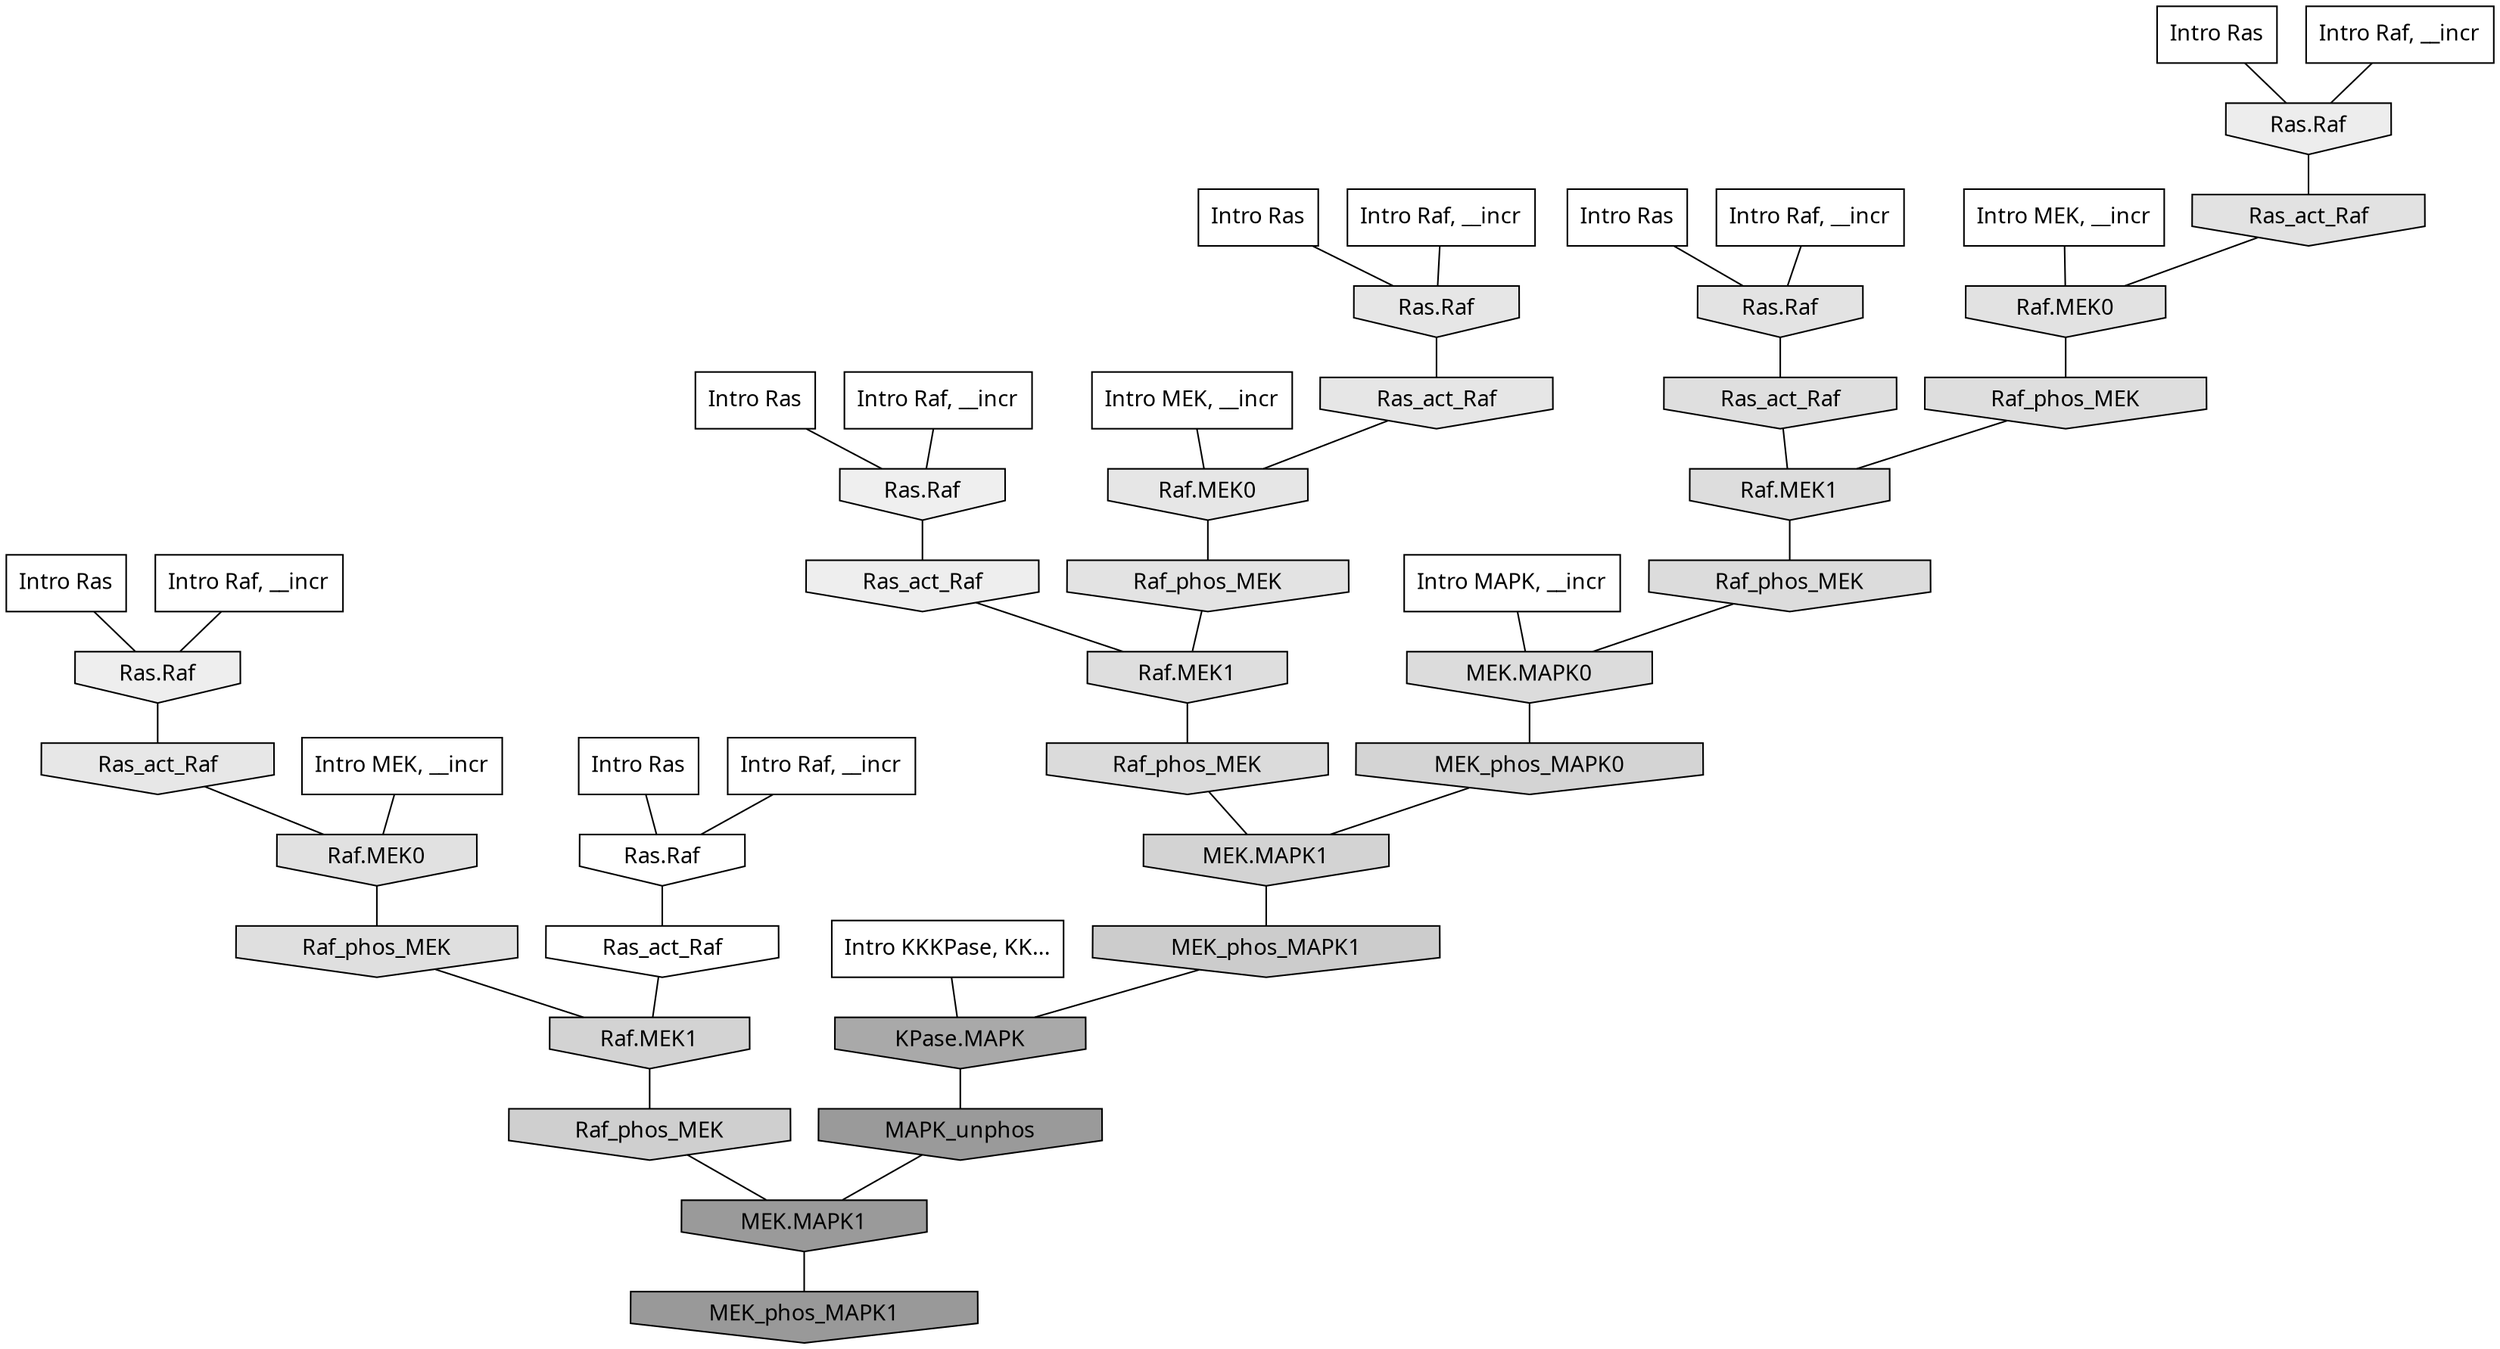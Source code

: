 digraph G{
  rankdir="TB";
  ranksep=0.30;
  node [fontname="CMU Serif"];
  edge [fontname="CMU Serif"];
  
  1 [label="Intro Ras", shape=rectangle, style=filled, fillcolor="0.000 0.000 1.000"]
  
  2 [label="Intro Ras", shape=rectangle, style=filled, fillcolor="0.000 0.000 1.000"]
  
  26 [label="Intro Ras", shape=rectangle, style=filled, fillcolor="0.000 0.000 1.000"]
  
  57 [label="Intro Ras", shape=rectangle, style=filled, fillcolor="0.000 0.000 1.000"]
  
  90 [label="Intro Ras", shape=rectangle, style=filled, fillcolor="0.000 0.000 1.000"]
  
  99 [label="Intro Ras", shape=rectangle, style=filled, fillcolor="0.000 0.000 1.000"]
  
  256 [label="Intro Raf, __incr", shape=rectangle, style=filled, fillcolor="0.000 0.000 1.000"]
  
  462 [label="Intro Raf, __incr", shape=rectangle, style=filled, fillcolor="0.000 0.000 1.000"]
  
  863 [label="Intro Raf, __incr", shape=rectangle, style=filled, fillcolor="0.000 0.000 1.000"]
  
  995 [label="Intro Raf, __incr", shape=rectangle, style=filled, fillcolor="0.000 0.000 1.000"]
  
  1004 [label="Intro Raf, __incr", shape=rectangle, style=filled, fillcolor="0.000 0.000 1.000"]
  
  1096 [label="Intro Raf, __incr", shape=rectangle, style=filled, fillcolor="0.000 0.000 1.000"]
  
  1345 [label="Intro MEK, __incr", shape=rectangle, style=filled, fillcolor="0.000 0.000 1.000"]
  
  1582 [label="Intro MEK, __incr", shape=rectangle, style=filled, fillcolor="0.000 0.000 1.000"]
  
  1954 [label="Intro MEK, __incr", shape=rectangle, style=filled, fillcolor="0.000 0.000 1.000"]
  
  2105 [label="Intro MAPK, __incr", shape=rectangle, style=filled, fillcolor="0.000 0.000 1.000"]
  
  3167 [label="Intro KKKPase, KK...", shape=rectangle, style=filled, fillcolor="0.000 0.000 1.000"]
  
  3311 [label="Ras.Raf", shape=invhouse, style=filled, fillcolor="0.000 0.000 0.999"]
  
  3312 [label="Ras_act_Raf", shape=invhouse, style=filled, fillcolor="0.000 0.000 0.999"]
  
  4685 [label="Ras.Raf", shape=invhouse, style=filled, fillcolor="0.000 0.000 0.936"]
  
  4758 [label="Ras.Raf", shape=invhouse, style=filled, fillcolor="0.000 0.000 0.933"]
  
  4763 [label="Ras_act_Raf", shape=invhouse, style=filled, fillcolor="0.000 0.000 0.933"]
  
  4910 [label="Ras.Raf", shape=invhouse, style=filled, fillcolor="0.000 0.000 0.928"]
  
  5634 [label="Ras_act_Raf", shape=invhouse, style=filled, fillcolor="0.000 0.000 0.905"]
  
  5759 [label="Ras.Raf", shape=invhouse, style=filled, fillcolor="0.000 0.000 0.902"]
  
  5840 [label="Ras_act_Raf", shape=invhouse, style=filled, fillcolor="0.000 0.000 0.900"]
  
  5845 [label="Raf.MEK0", shape=invhouse, style=filled, fillcolor="0.000 0.000 0.900"]
  
  6243 [label="Raf_phos_MEK", shape=invhouse, style=filled, fillcolor="0.000 0.000 0.889"]
  
  6281 [label="Ras.Raf", shape=invhouse, style=filled, fillcolor="0.000 0.000 0.888"]
  
  6407 [label="Ras_act_Raf", shape=invhouse, style=filled, fillcolor="0.000 0.000 0.885"]
  
  6412 [label="Raf.MEK0", shape=invhouse, style=filled, fillcolor="0.000 0.000 0.885"]
  
  6618 [label="Raf.MEK0", shape=invhouse, style=filled, fillcolor="0.000 0.000 0.881"]
  
  6997 [label="Raf_phos_MEK", shape=invhouse, style=filled, fillcolor="0.000 0.000 0.873"]
  
  7012 [label="Ras_act_Raf", shape=invhouse, style=filled, fillcolor="0.000 0.000 0.873"]
  
  7232 [label="Raf.MEK1", shape=invhouse, style=filled, fillcolor="0.000 0.000 0.869"]
  
  7237 [label="Raf_phos_MEK", shape=invhouse, style=filled, fillcolor="0.000 0.000 0.869"]
  
  7496 [label="Raf.MEK1", shape=invhouse, style=filled, fillcolor="0.000 0.000 0.865"]
  
  7602 [label="Raf_phos_MEK", shape=invhouse, style=filled, fillcolor="0.000 0.000 0.863"]
  
  7631 [label="MEK.MAPK0", shape=invhouse, style=filled, fillcolor="0.000 0.000 0.863"]
  
  7887 [label="Raf_phos_MEK", shape=invhouse, style=filled, fillcolor="0.000 0.000 0.858"]
  
  9725 [label="MEK_phos_MAPK0", shape=invhouse, style=filled, fillcolor="0.000 0.000 0.832"]
  
  10233 [label="MEK.MAPK1", shape=invhouse, style=filled, fillcolor="0.000 0.000 0.825"]
  
  10308 [label="Raf.MEK1", shape=invhouse, style=filled, fillcolor="0.000 0.000 0.825"]
  
  11750 [label="Raf_phos_MEK", shape=invhouse, style=filled, fillcolor="0.000 0.000 0.810"]
  
  12899 [label="MEK_phos_MAPK1", shape=invhouse, style=filled, fillcolor="0.000 0.000 0.800"]
  
  20876 [label="KPase.MAPK", shape=invhouse, style=filled, fillcolor="0.000 0.000 0.663"]
  
  22623 [label="MAPK_unphos", shape=invhouse, style=filled, fillcolor="0.000 0.000 0.602"]
  
  22624 [label="MEK.MAPK1", shape=invhouse, style=filled, fillcolor="0.000 0.000 0.602"]
  
  22692 [label="MEK_phos_MAPK1", shape=invhouse, style=filled, fillcolor="0.000 0.000 0.600"]
  
  
  22624 -> 22692 [dir=none, color="0.000 0.000 0.000"] 
  22623 -> 22624 [dir=none, color="0.000 0.000 0.000"] 
  20876 -> 22623 [dir=none, color="0.000 0.000 0.000"] 
  12899 -> 20876 [dir=none, color="0.000 0.000 0.000"] 
  11750 -> 22624 [dir=none, color="0.000 0.000 0.000"] 
  10308 -> 11750 [dir=none, color="0.000 0.000 0.000"] 
  10233 -> 12899 [dir=none, color="0.000 0.000 0.000"] 
  9725 -> 10233 [dir=none, color="0.000 0.000 0.000"] 
  7887 -> 10233 [dir=none, color="0.000 0.000 0.000"] 
  7631 -> 9725 [dir=none, color="0.000 0.000 0.000"] 
  7602 -> 7631 [dir=none, color="0.000 0.000 0.000"] 
  7496 -> 7602 [dir=none, color="0.000 0.000 0.000"] 
  7237 -> 7496 [dir=none, color="0.000 0.000 0.000"] 
  7232 -> 7887 [dir=none, color="0.000 0.000 0.000"] 
  7012 -> 7496 [dir=none, color="0.000 0.000 0.000"] 
  6997 -> 10308 [dir=none, color="0.000 0.000 0.000"] 
  6618 -> 6997 [dir=none, color="0.000 0.000 0.000"] 
  6412 -> 7237 [dir=none, color="0.000 0.000 0.000"] 
  6407 -> 6412 [dir=none, color="0.000 0.000 0.000"] 
  6281 -> 7012 [dir=none, color="0.000 0.000 0.000"] 
  6243 -> 7232 [dir=none, color="0.000 0.000 0.000"] 
  5845 -> 6243 [dir=none, color="0.000 0.000 0.000"] 
  5840 -> 5845 [dir=none, color="0.000 0.000 0.000"] 
  5759 -> 5840 [dir=none, color="0.000 0.000 0.000"] 
  5634 -> 6618 [dir=none, color="0.000 0.000 0.000"] 
  4910 -> 6407 [dir=none, color="0.000 0.000 0.000"] 
  4763 -> 7232 [dir=none, color="0.000 0.000 0.000"] 
  4758 -> 5634 [dir=none, color="0.000 0.000 0.000"] 
  4685 -> 4763 [dir=none, color="0.000 0.000 0.000"] 
  3312 -> 10308 [dir=none, color="0.000 0.000 0.000"] 
  3311 -> 3312 [dir=none, color="0.000 0.000 0.000"] 
  3167 -> 20876 [dir=none, color="0.000 0.000 0.000"] 
  2105 -> 7631 [dir=none, color="0.000 0.000 0.000"] 
  1954 -> 6618 [dir=none, color="0.000 0.000 0.000"] 
  1582 -> 5845 [dir=none, color="0.000 0.000 0.000"] 
  1345 -> 6412 [dir=none, color="0.000 0.000 0.000"] 
  1096 -> 4758 [dir=none, color="0.000 0.000 0.000"] 
  1004 -> 5759 [dir=none, color="0.000 0.000 0.000"] 
  995 -> 4910 [dir=none, color="0.000 0.000 0.000"] 
  863 -> 6281 [dir=none, color="0.000 0.000 0.000"] 
  462 -> 3311 [dir=none, color="0.000 0.000 0.000"] 
  256 -> 4685 [dir=none, color="0.000 0.000 0.000"] 
  99 -> 3311 [dir=none, color="0.000 0.000 0.000"] 
  90 -> 4685 [dir=none, color="0.000 0.000 0.000"] 
  57 -> 6281 [dir=none, color="0.000 0.000 0.000"] 
  26 -> 4910 [dir=none, color="0.000 0.000 0.000"] 
  2 -> 5759 [dir=none, color="0.000 0.000 0.000"] 
  1 -> 4758 [dir=none, color="0.000 0.000 0.000"] 
  
  }

